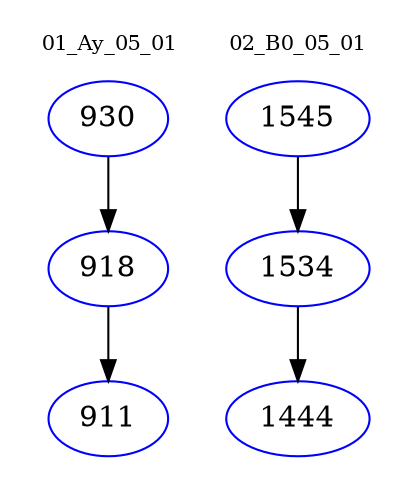 digraph{
subgraph cluster_0 {
color = white
label = "01_Ay_05_01";
fontsize=10;
T0_930 [label="930", color="blue"]
T0_930 -> T0_918 [color="black"]
T0_918 [label="918", color="blue"]
T0_918 -> T0_911 [color="black"]
T0_911 [label="911", color="blue"]
}
subgraph cluster_1 {
color = white
label = "02_B0_05_01";
fontsize=10;
T1_1545 [label="1545", color="blue"]
T1_1545 -> T1_1534 [color="black"]
T1_1534 [label="1534", color="blue"]
T1_1534 -> T1_1444 [color="black"]
T1_1444 [label="1444", color="blue"]
}
}
